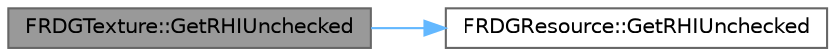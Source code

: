 digraph "FRDGTexture::GetRHIUnchecked"
{
 // INTERACTIVE_SVG=YES
 // LATEX_PDF_SIZE
  bgcolor="transparent";
  edge [fontname=Helvetica,fontsize=10,labelfontname=Helvetica,labelfontsize=10];
  node [fontname=Helvetica,fontsize=10,shape=box,height=0.2,width=0.4];
  rankdir="LR";
  Node1 [id="Node000001",label="FRDGTexture::GetRHIUnchecked",height=0.2,width=0.4,color="gray40", fillcolor="grey60", style="filled", fontcolor="black",tooltip="Returns RHI texture without access checks."];
  Node1 -> Node2 [id="edge1_Node000001_Node000002",color="steelblue1",style="solid",tooltip=" "];
  Node2 [id="Node000002",label="FRDGResource::GetRHIUnchecked",height=0.2,width=0.4,color="grey40", fillcolor="white", style="filled",URL="$d4/d89/classFRDGResource.html#ad3a21345798b673c80664599f0767bbe",tooltip=" "];
}
